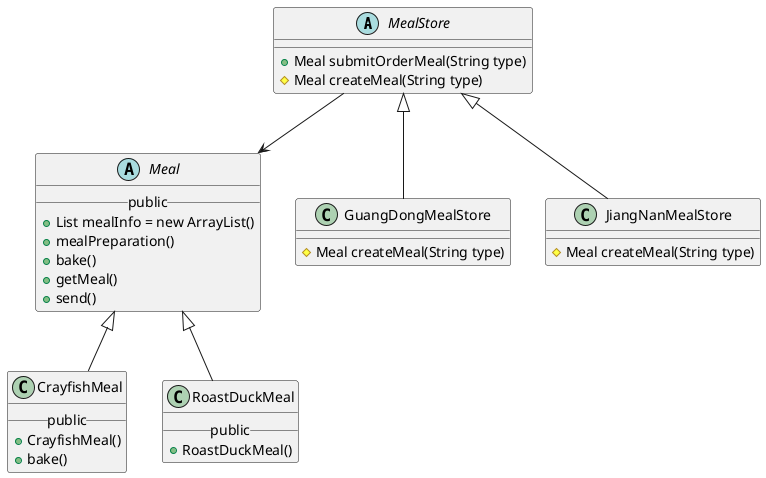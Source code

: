 @startuml

abstract class MealStore{

+ Meal submitOrderMeal(String type)
# Meal createMeal(String type)
}
abstract class Meal{
__ public __
+ List mealInfo = new ArrayList()
+ mealPreparation()
+ bake()
+ getMeal()
+ send()
}
class CrayfishMeal{
__ public __
 + CrayfishMeal()
 + bake()
}

class RoastDuckMeal{
__ public __
+ RoastDuckMeal()
}

class GuangDongMealStore{
# Meal createMeal(String type)
}
class JiangNanMealStore{
# Meal createMeal(String type)
}

Meal <|-- CrayfishMeal
Meal <|-- RoastDuckMeal

MealStore --> Meal

MealStore <|-- GuangDongMealStore
MealStore <|-- JiangNanMealStore

@enduml